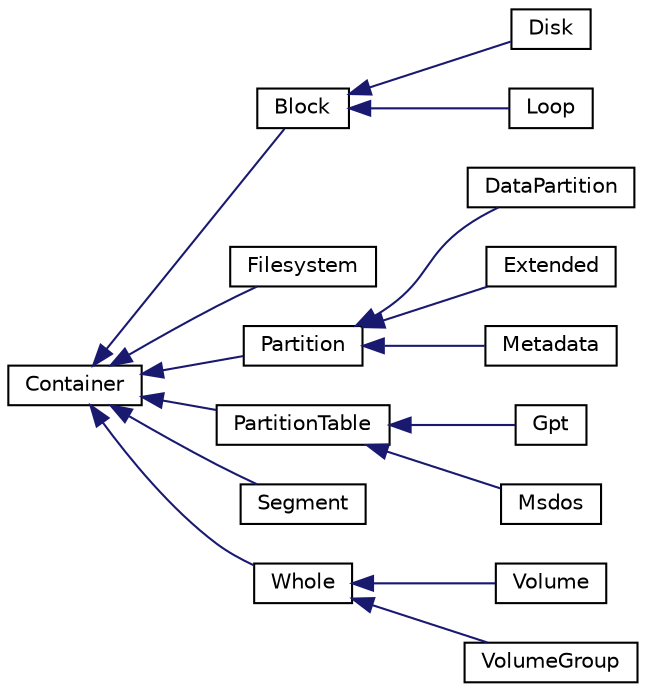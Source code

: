 digraph G
{
 // INTERACTIVE_SVG=YES
  edge [fontname="Helvetica",fontsize="10",labelfontname="Helvetica",labelfontsize="10"];
  node [fontname="Helvetica",fontsize="10",shape=record];
  rankdir="LR";
  Node1 [label="Container",height=0.2,width=0.4,color="black", fillcolor="white", style="filled",URL="$classContainer.html"];
  Node1 -> Node2 [dir="back",color="midnightblue",fontsize="10",style="solid",fontname="Helvetica"];
  Node2 [label="Block",height=0.2,width=0.4,color="black", fillcolor="white", style="filled",URL="$classBlock.html"];
  Node2 -> Node3 [dir="back",color="midnightblue",fontsize="10",style="solid",fontname="Helvetica"];
  Node3 [label="Disk",height=0.2,width=0.4,color="black", fillcolor="white", style="filled",URL="$classDisk.html"];
  Node2 -> Node4 [dir="back",color="midnightblue",fontsize="10",style="solid",fontname="Helvetica"];
  Node4 [label="Loop",height=0.2,width=0.4,color="black", fillcolor="white", style="filled",URL="$classLoop.html"];
  Node1 -> Node5 [dir="back",color="midnightblue",fontsize="10",style="solid",fontname="Helvetica"];
  Node5 [label="Filesystem",height=0.2,width=0.4,color="black", fillcolor="white", style="filled",URL="$classFilesystem.html"];
  Node1 -> Node6 [dir="back",color="midnightblue",fontsize="10",style="solid",fontname="Helvetica"];
  Node6 [label="Partition",height=0.2,width=0.4,color="black", fillcolor="white", style="filled",URL="$classPartition.html"];
  Node6 -> Node7 [dir="back",color="midnightblue",fontsize="10",style="solid",fontname="Helvetica"];
  Node7 [label="DataPartition",height=0.2,width=0.4,color="black", fillcolor="white", style="filled",URL="$classDataPartition.html"];
  Node6 -> Node8 [dir="back",color="midnightblue",fontsize="10",style="solid",fontname="Helvetica"];
  Node8 [label="Extended",height=0.2,width=0.4,color="black", fillcolor="white", style="filled",URL="$classExtended.html"];
  Node6 -> Node9 [dir="back",color="midnightblue",fontsize="10",style="solid",fontname="Helvetica"];
  Node9 [label="Metadata",height=0.2,width=0.4,color="black", fillcolor="white", style="filled",URL="$classMetadata.html"];
  Node1 -> Node10 [dir="back",color="midnightblue",fontsize="10",style="solid",fontname="Helvetica"];
  Node10 [label="PartitionTable",height=0.2,width=0.4,color="black", fillcolor="white", style="filled",URL="$classPartitionTable.html"];
  Node10 -> Node11 [dir="back",color="midnightblue",fontsize="10",style="solid",fontname="Helvetica"];
  Node11 [label="Gpt",height=0.2,width=0.4,color="black", fillcolor="white", style="filled",URL="$classGpt.html"];
  Node10 -> Node12 [dir="back",color="midnightblue",fontsize="10",style="solid",fontname="Helvetica"];
  Node12 [label="Msdos",height=0.2,width=0.4,color="black", fillcolor="white", style="filled",URL="$classMsdos.html"];
  Node1 -> Node13 [dir="back",color="midnightblue",fontsize="10",style="solid",fontname="Helvetica"];
  Node13 [label="Segment",height=0.2,width=0.4,color="black", fillcolor="white", style="filled",URL="$classSegment.html"];
  Node1 -> Node14 [dir="back",color="midnightblue",fontsize="10",style="solid",fontname="Helvetica"];
  Node14 [label="Whole",height=0.2,width=0.4,color="black", fillcolor="white", style="filled",URL="$classWhole.html"];
  Node14 -> Node15 [dir="back",color="midnightblue",fontsize="10",style="solid",fontname="Helvetica"];
  Node15 [label="Volume",height=0.2,width=0.4,color="black", fillcolor="white", style="filled",URL="$classVolume.html"];
  Node14 -> Node16 [dir="back",color="midnightblue",fontsize="10",style="solid",fontname="Helvetica"];
  Node16 [label="VolumeGroup",height=0.2,width=0.4,color="black", fillcolor="white", style="filled",URL="$classVolumeGroup.html"];
}
